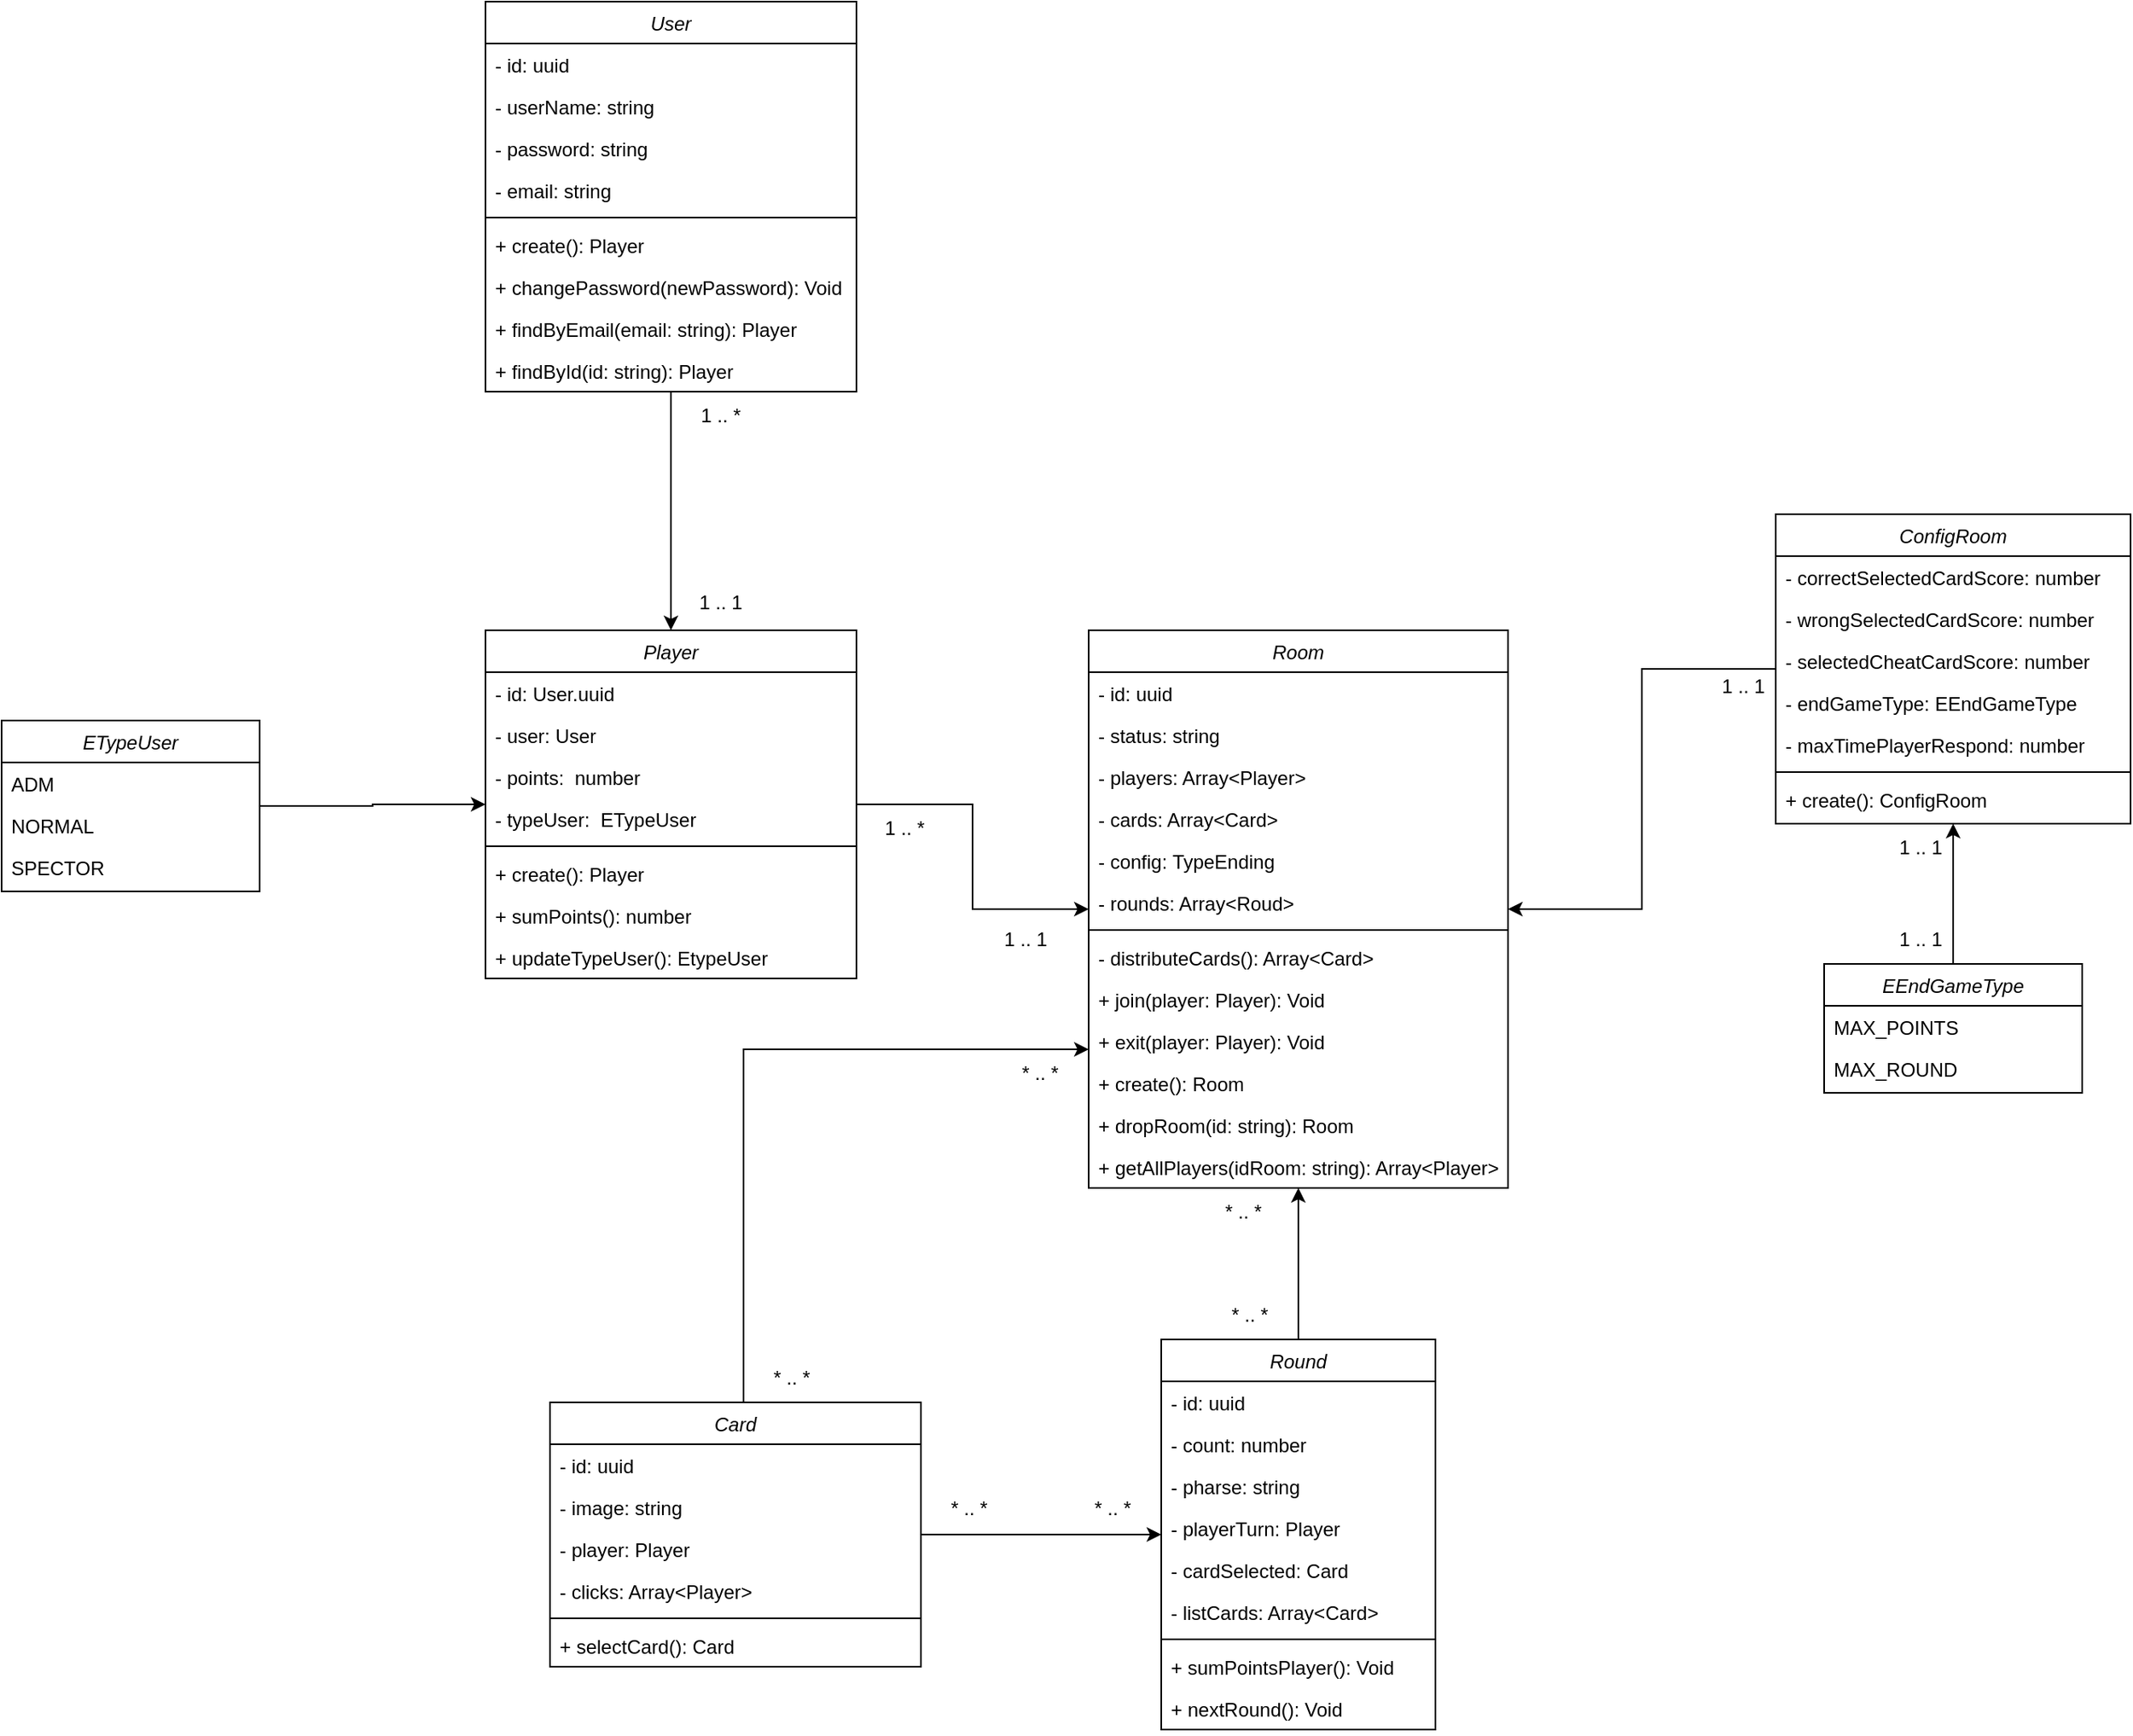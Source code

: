 <mxfile version="20.8.20" type="github">
  <diagram id="C5RBs43oDa-KdzZeNtuy" name="Page-1">
    <mxGraphModel dx="2427" dy="2074" grid="1" gridSize="10" guides="1" tooltips="1" connect="1" arrows="1" fold="1" page="1" pageScale="1" pageWidth="827" pageHeight="1169" math="0" shadow="0">
      <root>
        <mxCell id="WIyWlLk6GJQsqaUBKTNV-0" />
        <mxCell id="WIyWlLk6GJQsqaUBKTNV-1" parent="WIyWlLk6GJQsqaUBKTNV-0" />
        <mxCell id="tVv1DenUhBDfKey44u3a-6" style="edgeStyle=orthogonalEdgeStyle;rounded=0;orthogonalLoop=1;jettySize=auto;html=1;" edge="1" parent="WIyWlLk6GJQsqaUBKTNV-1" source="zkfFHV4jXpPFQw0GAbJ--0" target="urDKYEJhFiNxmNHtXU0g-1">
          <mxGeometry relative="1" as="geometry" />
        </mxCell>
        <mxCell id="zkfFHV4jXpPFQw0GAbJ--0" value="Player" style="swimlane;fontStyle=2;align=center;verticalAlign=top;childLayout=stackLayout;horizontal=1;startSize=26;horizontalStack=0;resizeParent=1;resizeLast=0;collapsible=1;marginBottom=0;rounded=0;shadow=0;strokeWidth=1;" parent="WIyWlLk6GJQsqaUBKTNV-1" vertex="1">
          <mxGeometry x="-220" y="-120" width="230" height="216" as="geometry">
            <mxRectangle x="230" y="140" width="160" height="26" as="alternateBounds" />
          </mxGeometry>
        </mxCell>
        <mxCell id="urDKYEJhFiNxmNHtXU0g-31" value="- id: User.uuid" style="text;align=left;verticalAlign=top;spacingLeft=4;spacingRight=4;overflow=hidden;rotatable=0;points=[[0,0.5],[1,0.5]];portConstraint=eastwest;rounded=0;shadow=0;html=0;" parent="zkfFHV4jXpPFQw0GAbJ--0" vertex="1">
          <mxGeometry y="26" width="230" height="26" as="geometry" />
        </mxCell>
        <mxCell id="zkfFHV4jXpPFQw0GAbJ--2" value="- user: User" style="text;align=left;verticalAlign=top;spacingLeft=4;spacingRight=4;overflow=hidden;rotatable=0;points=[[0,0.5],[1,0.5]];portConstraint=eastwest;rounded=0;shadow=0;html=0;" parent="zkfFHV4jXpPFQw0GAbJ--0" vertex="1">
          <mxGeometry y="52" width="230" height="26" as="geometry" />
        </mxCell>
        <mxCell id="urDKYEJhFiNxmNHtXU0g-0" value="- points:  number" style="text;align=left;verticalAlign=top;spacingLeft=4;spacingRight=4;overflow=hidden;rotatable=0;points=[[0,0.5],[1,0.5]];portConstraint=eastwest;rounded=0;shadow=0;html=0;" parent="zkfFHV4jXpPFQw0GAbJ--0" vertex="1">
          <mxGeometry y="78" width="230" height="26" as="geometry" />
        </mxCell>
        <mxCell id="urDKYEJhFiNxmNHtXU0g-64" value="- typeUser:  ETypeUser" style="text;align=left;verticalAlign=top;spacingLeft=4;spacingRight=4;overflow=hidden;rotatable=0;points=[[0,0.5],[1,0.5]];portConstraint=eastwest;rounded=0;shadow=0;html=0;" parent="zkfFHV4jXpPFQw0GAbJ--0" vertex="1">
          <mxGeometry y="104" width="230" height="26" as="geometry" />
        </mxCell>
        <mxCell id="zkfFHV4jXpPFQw0GAbJ--4" value="" style="line;html=1;strokeWidth=1;align=left;verticalAlign=middle;spacingTop=-1;spacingLeft=3;spacingRight=3;rotatable=0;labelPosition=right;points=[];portConstraint=eastwest;" parent="zkfFHV4jXpPFQw0GAbJ--0" vertex="1">
          <mxGeometry y="130" width="230" height="8" as="geometry" />
        </mxCell>
        <mxCell id="urDKYEJhFiNxmNHtXU0g-78" value="+ create(): Player" style="text;align=left;verticalAlign=top;spacingLeft=4;spacingRight=4;overflow=hidden;rotatable=0;points=[[0,0.5],[1,0.5]];portConstraint=eastwest;" parent="zkfFHV4jXpPFQw0GAbJ--0" vertex="1">
          <mxGeometry y="138" width="230" height="26" as="geometry" />
        </mxCell>
        <mxCell id="urDKYEJhFiNxmNHtXU0g-79" value="+ sumPoints(): number" style="text;align=left;verticalAlign=top;spacingLeft=4;spacingRight=4;overflow=hidden;rotatable=0;points=[[0,0.5],[1,0.5]];portConstraint=eastwest;" parent="zkfFHV4jXpPFQw0GAbJ--0" vertex="1">
          <mxGeometry y="164" width="230" height="26" as="geometry" />
        </mxCell>
        <mxCell id="urDKYEJhFiNxmNHtXU0g-80" value="+ updateTypeUser(): EtypeUser" style="text;align=left;verticalAlign=top;spacingLeft=4;spacingRight=4;overflow=hidden;rotatable=0;points=[[0,0.5],[1,0.5]];portConstraint=eastwest;" parent="zkfFHV4jXpPFQw0GAbJ--0" vertex="1">
          <mxGeometry y="190" width="230" height="26" as="geometry" />
        </mxCell>
        <mxCell id="urDKYEJhFiNxmNHtXU0g-1" value="Room" style="swimlane;fontStyle=2;align=center;verticalAlign=top;childLayout=stackLayout;horizontal=1;startSize=26;horizontalStack=0;resizeParent=1;resizeLast=0;collapsible=1;marginBottom=0;rounded=0;shadow=0;strokeWidth=1;" parent="WIyWlLk6GJQsqaUBKTNV-1" vertex="1">
          <mxGeometry x="154" y="-120" width="260" height="346" as="geometry">
            <mxRectangle x="230" y="140" width="160" height="26" as="alternateBounds" />
          </mxGeometry>
        </mxCell>
        <mxCell id="urDKYEJhFiNxmNHtXU0g-33" value="- id: uuid" style="text;align=left;verticalAlign=top;spacingLeft=4;spacingRight=4;overflow=hidden;rotatable=0;points=[[0,0.5],[1,0.5]];portConstraint=eastwest;rounded=0;shadow=0;html=0;" parent="urDKYEJhFiNxmNHtXU0g-1" vertex="1">
          <mxGeometry y="26" width="260" height="26" as="geometry" />
        </mxCell>
        <mxCell id="urDKYEJhFiNxmNHtXU0g-13" value="- status: string" style="text;align=left;verticalAlign=top;spacingLeft=4;spacingRight=4;overflow=hidden;rotatable=0;points=[[0,0.5],[1,0.5]];portConstraint=eastwest;rounded=0;shadow=0;html=0;" parent="urDKYEJhFiNxmNHtXU0g-1" vertex="1">
          <mxGeometry y="52" width="260" height="26" as="geometry" />
        </mxCell>
        <mxCell id="urDKYEJhFiNxmNHtXU0g-3" value="- players: Array&lt;Player&gt;" style="text;align=left;verticalAlign=top;spacingLeft=4;spacingRight=4;overflow=hidden;rotatable=0;points=[[0,0.5],[1,0.5]];portConstraint=eastwest;rounded=0;shadow=0;html=0;" parent="urDKYEJhFiNxmNHtXU0g-1" vertex="1">
          <mxGeometry y="78" width="260" height="26" as="geometry" />
        </mxCell>
        <mxCell id="urDKYEJhFiNxmNHtXU0g-30" value="- cards: Array&lt;Card&gt;" style="text;align=left;verticalAlign=top;spacingLeft=4;spacingRight=4;overflow=hidden;rotatable=0;points=[[0,0.5],[1,0.5]];portConstraint=eastwest;rounded=0;shadow=0;html=0;" parent="urDKYEJhFiNxmNHtXU0g-1" vertex="1">
          <mxGeometry y="104" width="260" height="26" as="geometry" />
        </mxCell>
        <mxCell id="urDKYEJhFiNxmNHtXU0g-4" value="- config: TypeEnding" style="text;align=left;verticalAlign=top;spacingLeft=4;spacingRight=4;overflow=hidden;rotatable=0;points=[[0,0.5],[1,0.5]];portConstraint=eastwest;rounded=0;shadow=0;html=0;" parent="urDKYEJhFiNxmNHtXU0g-1" vertex="1">
          <mxGeometry y="130" width="260" height="26" as="geometry" />
        </mxCell>
        <mxCell id="urDKYEJhFiNxmNHtXU0g-61" value="- rounds: Array&lt;Roud&gt;" style="text;align=left;verticalAlign=top;spacingLeft=4;spacingRight=4;overflow=hidden;rotatable=0;points=[[0,0.5],[1,0.5]];portConstraint=eastwest;rounded=0;shadow=0;html=0;" parent="urDKYEJhFiNxmNHtXU0g-1" vertex="1">
          <mxGeometry y="156" width="260" height="26" as="geometry" />
        </mxCell>
        <mxCell id="urDKYEJhFiNxmNHtXU0g-5" value="" style="line;html=1;strokeWidth=1;align=left;verticalAlign=middle;spacingTop=-1;spacingLeft=3;spacingRight=3;rotatable=0;labelPosition=right;points=[];portConstraint=eastwest;" parent="urDKYEJhFiNxmNHtXU0g-1" vertex="1">
          <mxGeometry y="182" width="260" height="8" as="geometry" />
        </mxCell>
        <mxCell id="urDKYEJhFiNxmNHtXU0g-6" value="- distributeCards(): Array&lt;Card&gt;" style="text;align=left;verticalAlign=top;spacingLeft=4;spacingRight=4;overflow=hidden;rotatable=0;points=[[0,0.5],[1,0.5]];portConstraint=eastwest;" parent="urDKYEJhFiNxmNHtXU0g-1" vertex="1">
          <mxGeometry y="190" width="260" height="26" as="geometry" />
        </mxCell>
        <mxCell id="urDKYEJhFiNxmNHtXU0g-81" value="+ join(player: Player): Void" style="text;align=left;verticalAlign=top;spacingLeft=4;spacingRight=4;overflow=hidden;rotatable=0;points=[[0,0.5],[1,0.5]];portConstraint=eastwest;" parent="urDKYEJhFiNxmNHtXU0g-1" vertex="1">
          <mxGeometry y="216" width="260" height="26" as="geometry" />
        </mxCell>
        <mxCell id="urDKYEJhFiNxmNHtXU0g-17" value="+ exit(player: Player): Void" style="text;align=left;verticalAlign=top;spacingLeft=4;spacingRight=4;overflow=hidden;rotatable=0;points=[[0,0.5],[1,0.5]];portConstraint=eastwest;" parent="urDKYEJhFiNxmNHtXU0g-1" vertex="1">
          <mxGeometry y="242" width="260" height="26" as="geometry" />
        </mxCell>
        <mxCell id="urDKYEJhFiNxmNHtXU0g-19" value="+ create(): Room" style="text;align=left;verticalAlign=top;spacingLeft=4;spacingRight=4;overflow=hidden;rotatable=0;points=[[0,0.5],[1,0.5]];portConstraint=eastwest;" parent="urDKYEJhFiNxmNHtXU0g-1" vertex="1">
          <mxGeometry y="268" width="260" height="26" as="geometry" />
        </mxCell>
        <mxCell id="urDKYEJhFiNxmNHtXU0g-18" value="+ dropRoom(id: string): Room" style="text;align=left;verticalAlign=top;spacingLeft=4;spacingRight=4;overflow=hidden;rotatable=0;points=[[0,0.5],[1,0.5]];portConstraint=eastwest;" parent="urDKYEJhFiNxmNHtXU0g-1" vertex="1">
          <mxGeometry y="294" width="260" height="26" as="geometry" />
        </mxCell>
        <mxCell id="urDKYEJhFiNxmNHtXU0g-20" value="+ getAllPlayers(idRoom: string): Array&lt;Player&gt;" style="text;align=left;verticalAlign=top;spacingLeft=4;spacingRight=4;overflow=hidden;rotatable=0;points=[[0,0.5],[1,0.5]];portConstraint=eastwest;" parent="urDKYEJhFiNxmNHtXU0g-1" vertex="1">
          <mxGeometry y="320" width="260" height="26" as="geometry" />
        </mxCell>
        <mxCell id="tVv1DenUhBDfKey44u3a-0" style="edgeStyle=orthogonalEdgeStyle;rounded=0;orthogonalLoop=1;jettySize=auto;html=1;" edge="1" parent="WIyWlLk6GJQsqaUBKTNV-1" source="urDKYEJhFiNxmNHtXU0g-7" target="urDKYEJhFiNxmNHtXU0g-1">
          <mxGeometry relative="1" as="geometry" />
        </mxCell>
        <mxCell id="urDKYEJhFiNxmNHtXU0g-7" value="ConfigRoom" style="swimlane;fontStyle=2;align=center;verticalAlign=top;childLayout=stackLayout;horizontal=1;startSize=26;horizontalStack=0;resizeParent=1;resizeLast=0;collapsible=1;marginBottom=0;rounded=0;shadow=0;strokeWidth=1;" parent="WIyWlLk6GJQsqaUBKTNV-1" vertex="1">
          <mxGeometry x="580" y="-192" width="220" height="192" as="geometry">
            <mxRectangle x="230" y="140" width="160" height="26" as="alternateBounds" />
          </mxGeometry>
        </mxCell>
        <mxCell id="urDKYEJhFiNxmNHtXU0g-8" value="- correctSelectedCardScore: number" style="text;align=left;verticalAlign=top;spacingLeft=4;spacingRight=4;overflow=hidden;rotatable=0;points=[[0,0.5],[1,0.5]];portConstraint=eastwest;rounded=0;shadow=0;html=0;" parent="urDKYEJhFiNxmNHtXU0g-7" vertex="1">
          <mxGeometry y="26" width="220" height="26" as="geometry" />
        </mxCell>
        <mxCell id="urDKYEJhFiNxmNHtXU0g-72" value="- wrongSelectedCardScore: number" style="text;align=left;verticalAlign=top;spacingLeft=4;spacingRight=4;overflow=hidden;rotatable=0;points=[[0,0.5],[1,0.5]];portConstraint=eastwest;rounded=0;shadow=0;html=0;" parent="urDKYEJhFiNxmNHtXU0g-7" vertex="1">
          <mxGeometry y="52" width="220" height="26" as="geometry" />
        </mxCell>
        <mxCell id="urDKYEJhFiNxmNHtXU0g-73" value="- selectedCheatCardScore: number" style="text;align=left;verticalAlign=top;spacingLeft=4;spacingRight=4;overflow=hidden;rotatable=0;points=[[0,0.5],[1,0.5]];portConstraint=eastwest;rounded=0;shadow=0;html=0;" parent="urDKYEJhFiNxmNHtXU0g-7" vertex="1">
          <mxGeometry y="78" width="220" height="26" as="geometry" />
        </mxCell>
        <mxCell id="urDKYEJhFiNxmNHtXU0g-9" value="- endGameType: EEndGameType" style="text;align=left;verticalAlign=top;spacingLeft=4;spacingRight=4;overflow=hidden;rotatable=0;points=[[0,0.5],[1,0.5]];portConstraint=eastwest;rounded=0;shadow=0;html=0;" parent="urDKYEJhFiNxmNHtXU0g-7" vertex="1">
          <mxGeometry y="104" width="220" height="26" as="geometry" />
        </mxCell>
        <mxCell id="urDKYEJhFiNxmNHtXU0g-82" value="- maxTimePlayerRespond: number" style="text;align=left;verticalAlign=top;spacingLeft=4;spacingRight=4;overflow=hidden;rotatable=0;points=[[0,0.5],[1,0.5]];portConstraint=eastwest;rounded=0;shadow=0;html=0;" parent="urDKYEJhFiNxmNHtXU0g-7" vertex="1">
          <mxGeometry y="130" width="220" height="26" as="geometry" />
        </mxCell>
        <mxCell id="urDKYEJhFiNxmNHtXU0g-11" value="" style="line;html=1;strokeWidth=1;align=left;verticalAlign=middle;spacingTop=-1;spacingLeft=3;spacingRight=3;rotatable=0;labelPosition=right;points=[];portConstraint=eastwest;" parent="urDKYEJhFiNxmNHtXU0g-7" vertex="1">
          <mxGeometry y="156" width="220" height="8" as="geometry" />
        </mxCell>
        <mxCell id="urDKYEJhFiNxmNHtXU0g-12" value="+ create(): ConfigRoom" style="text;align=left;verticalAlign=top;spacingLeft=4;spacingRight=4;overflow=hidden;rotatable=0;points=[[0,0.5],[1,0.5]];portConstraint=eastwest;" parent="urDKYEJhFiNxmNHtXU0g-7" vertex="1">
          <mxGeometry y="164" width="220" height="28" as="geometry" />
        </mxCell>
        <mxCell id="tVv1DenUhBDfKey44u3a-15" style="edgeStyle=orthogonalEdgeStyle;rounded=0;orthogonalLoop=1;jettySize=auto;html=1;" edge="1" parent="WIyWlLk6GJQsqaUBKTNV-1" source="urDKYEJhFiNxmNHtXU0g-21" target="urDKYEJhFiNxmNHtXU0g-34">
          <mxGeometry relative="1" as="geometry" />
        </mxCell>
        <mxCell id="tVv1DenUhBDfKey44u3a-18" style="edgeStyle=orthogonalEdgeStyle;rounded=0;orthogonalLoop=1;jettySize=auto;html=1;" edge="1" parent="WIyWlLk6GJQsqaUBKTNV-1" source="urDKYEJhFiNxmNHtXU0g-21" target="urDKYEJhFiNxmNHtXU0g-1">
          <mxGeometry relative="1" as="geometry">
            <Array as="points">
              <mxPoint x="-60" y="140" />
            </Array>
          </mxGeometry>
        </mxCell>
        <mxCell id="urDKYEJhFiNxmNHtXU0g-21" value="Card" style="swimlane;fontStyle=2;align=center;verticalAlign=top;childLayout=stackLayout;horizontal=1;startSize=26;horizontalStack=0;resizeParent=1;resizeLast=0;collapsible=1;marginBottom=0;rounded=0;shadow=0;strokeWidth=1;" parent="WIyWlLk6GJQsqaUBKTNV-1" vertex="1">
          <mxGeometry x="-180" y="359" width="230" height="164" as="geometry">
            <mxRectangle x="230" y="140" width="160" height="26" as="alternateBounds" />
          </mxGeometry>
        </mxCell>
        <mxCell id="urDKYEJhFiNxmNHtXU0g-22" value="- id: uuid" style="text;align=left;verticalAlign=top;spacingLeft=4;spacingRight=4;overflow=hidden;rotatable=0;points=[[0,0.5],[1,0.5]];portConstraint=eastwest;rounded=0;shadow=0;html=0;" parent="urDKYEJhFiNxmNHtXU0g-21" vertex="1">
          <mxGeometry y="26" width="230" height="26" as="geometry" />
        </mxCell>
        <mxCell id="urDKYEJhFiNxmNHtXU0g-63" value="- image: string" style="text;align=left;verticalAlign=top;spacingLeft=4;spacingRight=4;overflow=hidden;rotatable=0;points=[[0,0.5],[1,0.5]];portConstraint=eastwest;rounded=0;shadow=0;html=0;" parent="urDKYEJhFiNxmNHtXU0g-21" vertex="1">
          <mxGeometry y="52" width="230" height="26" as="geometry" />
        </mxCell>
        <mxCell id="urDKYEJhFiNxmNHtXU0g-23" value="- player: Player" style="text;align=left;verticalAlign=top;spacingLeft=4;spacingRight=4;overflow=hidden;rotatable=0;points=[[0,0.5],[1,0.5]];portConstraint=eastwest;rounded=0;shadow=0;html=0;" parent="urDKYEJhFiNxmNHtXU0g-21" vertex="1">
          <mxGeometry y="78" width="230" height="26" as="geometry" />
        </mxCell>
        <mxCell id="urDKYEJhFiNxmNHtXU0g-24" value="- clicks: Array&lt;Player&gt;" style="text;align=left;verticalAlign=top;spacingLeft=4;spacingRight=4;overflow=hidden;rotatable=0;points=[[0,0.5],[1,0.5]];portConstraint=eastwest;rounded=0;shadow=0;html=0;" parent="urDKYEJhFiNxmNHtXU0g-21" vertex="1">
          <mxGeometry y="104" width="230" height="26" as="geometry" />
        </mxCell>
        <mxCell id="urDKYEJhFiNxmNHtXU0g-25" value="" style="line;html=1;strokeWidth=1;align=left;verticalAlign=middle;spacingTop=-1;spacingLeft=3;spacingRight=3;rotatable=0;labelPosition=right;points=[];portConstraint=eastwest;" parent="urDKYEJhFiNxmNHtXU0g-21" vertex="1">
          <mxGeometry y="130" width="230" height="8" as="geometry" />
        </mxCell>
        <mxCell id="urDKYEJhFiNxmNHtXU0g-28" value="+ selectCard(): Card" style="text;align=left;verticalAlign=top;spacingLeft=4;spacingRight=4;overflow=hidden;rotatable=0;points=[[0,0.5],[1,0.5]];portConstraint=eastwest;" parent="urDKYEJhFiNxmNHtXU0g-21" vertex="1">
          <mxGeometry y="138" width="230" height="26" as="geometry" />
        </mxCell>
        <mxCell id="tVv1DenUhBDfKey44u3a-12" style="edgeStyle=orthogonalEdgeStyle;rounded=0;orthogonalLoop=1;jettySize=auto;html=1;" edge="1" parent="WIyWlLk6GJQsqaUBKTNV-1" source="urDKYEJhFiNxmNHtXU0g-34" target="urDKYEJhFiNxmNHtXU0g-1">
          <mxGeometry relative="1" as="geometry" />
        </mxCell>
        <mxCell id="urDKYEJhFiNxmNHtXU0g-34" value="Round" style="swimlane;fontStyle=2;align=center;verticalAlign=top;childLayout=stackLayout;horizontal=1;startSize=26;horizontalStack=0;resizeParent=1;resizeLast=0;collapsible=1;marginBottom=0;rounded=0;shadow=0;strokeWidth=1;" parent="WIyWlLk6GJQsqaUBKTNV-1" vertex="1">
          <mxGeometry x="199" y="320" width="170" height="242" as="geometry">
            <mxRectangle x="230" y="140" width="160" height="26" as="alternateBounds" />
          </mxGeometry>
        </mxCell>
        <mxCell id="urDKYEJhFiNxmNHtXU0g-35" value="- id: uuid" style="text;align=left;verticalAlign=top;spacingLeft=4;spacingRight=4;overflow=hidden;rotatable=0;points=[[0,0.5],[1,0.5]];portConstraint=eastwest;rounded=0;shadow=0;html=0;" parent="urDKYEJhFiNxmNHtXU0g-34" vertex="1">
          <mxGeometry y="26" width="170" height="26" as="geometry" />
        </mxCell>
        <mxCell id="urDKYEJhFiNxmNHtXU0g-36" value="- count: number" style="text;align=left;verticalAlign=top;spacingLeft=4;spacingRight=4;overflow=hidden;rotatable=0;points=[[0,0.5],[1,0.5]];portConstraint=eastwest;rounded=0;shadow=0;html=0;" parent="urDKYEJhFiNxmNHtXU0g-34" vertex="1">
          <mxGeometry y="52" width="170" height="26" as="geometry" />
        </mxCell>
        <mxCell id="urDKYEJhFiNxmNHtXU0g-37" value="- pharse: string" style="text;align=left;verticalAlign=top;spacingLeft=4;spacingRight=4;overflow=hidden;rotatable=0;points=[[0,0.5],[1,0.5]];portConstraint=eastwest;rounded=0;shadow=0;html=0;" parent="urDKYEJhFiNxmNHtXU0g-34" vertex="1">
          <mxGeometry y="78" width="170" height="26" as="geometry" />
        </mxCell>
        <mxCell id="urDKYEJhFiNxmNHtXU0g-40" value="- playerTurn: Player" style="text;align=left;verticalAlign=top;spacingLeft=4;spacingRight=4;overflow=hidden;rotatable=0;points=[[0,0.5],[1,0.5]];portConstraint=eastwest;rounded=0;shadow=0;html=0;" parent="urDKYEJhFiNxmNHtXU0g-34" vertex="1">
          <mxGeometry y="104" width="170" height="26" as="geometry" />
        </mxCell>
        <mxCell id="urDKYEJhFiNxmNHtXU0g-41" value="- cardSelected: Card" style="text;align=left;verticalAlign=top;spacingLeft=4;spacingRight=4;overflow=hidden;rotatable=0;points=[[0,0.5],[1,0.5]];portConstraint=eastwest;rounded=0;shadow=0;html=0;" parent="urDKYEJhFiNxmNHtXU0g-34" vertex="1">
          <mxGeometry y="130" width="170" height="26" as="geometry" />
        </mxCell>
        <mxCell id="urDKYEJhFiNxmNHtXU0g-50" value="- listCards: Array&lt;Card&gt;" style="text;align=left;verticalAlign=top;spacingLeft=4;spacingRight=4;overflow=hidden;rotatable=0;points=[[0,0.5],[1,0.5]];portConstraint=eastwest;rounded=0;shadow=0;html=0;" parent="urDKYEJhFiNxmNHtXU0g-34" vertex="1">
          <mxGeometry y="156" width="170" height="26" as="geometry" />
        </mxCell>
        <mxCell id="urDKYEJhFiNxmNHtXU0g-38" value="" style="line;html=1;strokeWidth=1;align=left;verticalAlign=middle;spacingTop=-1;spacingLeft=3;spacingRight=3;rotatable=0;labelPosition=right;points=[];portConstraint=eastwest;" parent="urDKYEJhFiNxmNHtXU0g-34" vertex="1">
          <mxGeometry y="182" width="170" height="8" as="geometry" />
        </mxCell>
        <mxCell id="urDKYEJhFiNxmNHtXU0g-39" value="+ sumPointsPlayer(): Void" style="text;align=left;verticalAlign=top;spacingLeft=4;spacingRight=4;overflow=hidden;rotatable=0;points=[[0,0.5],[1,0.5]];portConstraint=eastwest;" parent="urDKYEJhFiNxmNHtXU0g-34" vertex="1">
          <mxGeometry y="190" width="170" height="26" as="geometry" />
        </mxCell>
        <mxCell id="urDKYEJhFiNxmNHtXU0g-62" value="+ nextRound(): Void" style="text;align=left;verticalAlign=top;spacingLeft=4;spacingRight=4;overflow=hidden;rotatable=0;points=[[0,0.5],[1,0.5]];portConstraint=eastwest;" parent="urDKYEJhFiNxmNHtXU0g-34" vertex="1">
          <mxGeometry y="216" width="170" height="26" as="geometry" />
        </mxCell>
        <mxCell id="tVv1DenUhBDfKey44u3a-8" style="edgeStyle=orthogonalEdgeStyle;rounded=0;orthogonalLoop=1;jettySize=auto;html=1;" edge="1" parent="WIyWlLk6GJQsqaUBKTNV-1" source="urDKYEJhFiNxmNHtXU0g-51" target="zkfFHV4jXpPFQw0GAbJ--0">
          <mxGeometry relative="1" as="geometry" />
        </mxCell>
        <mxCell id="urDKYEJhFiNxmNHtXU0g-51" value="User" style="swimlane;fontStyle=2;align=center;verticalAlign=top;childLayout=stackLayout;horizontal=1;startSize=26;horizontalStack=0;resizeParent=1;resizeLast=0;collapsible=1;marginBottom=0;rounded=0;shadow=0;strokeWidth=1;" parent="WIyWlLk6GJQsqaUBKTNV-1" vertex="1">
          <mxGeometry x="-220" y="-510" width="230" height="242" as="geometry">
            <mxRectangle x="230" y="140" width="160" height="26" as="alternateBounds" />
          </mxGeometry>
        </mxCell>
        <mxCell id="urDKYEJhFiNxmNHtXU0g-52" value="- id: uuid" style="text;align=left;verticalAlign=top;spacingLeft=4;spacingRight=4;overflow=hidden;rotatable=0;points=[[0,0.5],[1,0.5]];portConstraint=eastwest;rounded=0;shadow=0;html=0;" parent="urDKYEJhFiNxmNHtXU0g-51" vertex="1">
          <mxGeometry y="26" width="230" height="26" as="geometry" />
        </mxCell>
        <mxCell id="urDKYEJhFiNxmNHtXU0g-53" value="- userName: string" style="text;align=left;verticalAlign=top;spacingLeft=4;spacingRight=4;overflow=hidden;rotatable=0;points=[[0,0.5],[1,0.5]];portConstraint=eastwest;rounded=0;shadow=0;html=0;" parent="urDKYEJhFiNxmNHtXU0g-51" vertex="1">
          <mxGeometry y="52" width="230" height="26" as="geometry" />
        </mxCell>
        <mxCell id="urDKYEJhFiNxmNHtXU0g-54" value="- password: string" style="text;align=left;verticalAlign=top;spacingLeft=4;spacingRight=4;overflow=hidden;rotatable=0;points=[[0,0.5],[1,0.5]];portConstraint=eastwest;rounded=0;shadow=0;html=0;" parent="urDKYEJhFiNxmNHtXU0g-51" vertex="1">
          <mxGeometry y="78" width="230" height="26" as="geometry" />
        </mxCell>
        <mxCell id="urDKYEJhFiNxmNHtXU0g-55" value="- email: string" style="text;align=left;verticalAlign=top;spacingLeft=4;spacingRight=4;overflow=hidden;rotatable=0;points=[[0,0.5],[1,0.5]];portConstraint=eastwest;rounded=0;shadow=0;html=0;" parent="urDKYEJhFiNxmNHtXU0g-51" vertex="1">
          <mxGeometry y="104" width="230" height="26" as="geometry" />
        </mxCell>
        <mxCell id="urDKYEJhFiNxmNHtXU0g-56" value="" style="line;html=1;strokeWidth=1;align=left;verticalAlign=middle;spacingTop=-1;spacingLeft=3;spacingRight=3;rotatable=0;labelPosition=right;points=[];portConstraint=eastwest;" parent="urDKYEJhFiNxmNHtXU0g-51" vertex="1">
          <mxGeometry y="130" width="230" height="8" as="geometry" />
        </mxCell>
        <mxCell id="urDKYEJhFiNxmNHtXU0g-57" value="+ create(): Player" style="text;align=left;verticalAlign=top;spacingLeft=4;spacingRight=4;overflow=hidden;rotatable=0;points=[[0,0.5],[1,0.5]];portConstraint=eastwest;" parent="urDKYEJhFiNxmNHtXU0g-51" vertex="1">
          <mxGeometry y="138" width="230" height="26" as="geometry" />
        </mxCell>
        <mxCell id="urDKYEJhFiNxmNHtXU0g-58" value="+ changePassword(newPassword): Void" style="text;align=left;verticalAlign=top;spacingLeft=4;spacingRight=4;overflow=hidden;rotatable=0;points=[[0,0.5],[1,0.5]];portConstraint=eastwest;" parent="urDKYEJhFiNxmNHtXU0g-51" vertex="1">
          <mxGeometry y="164" width="230" height="26" as="geometry" />
        </mxCell>
        <mxCell id="urDKYEJhFiNxmNHtXU0g-59" value="+ findByEmail(email: string): Player" style="text;align=left;verticalAlign=top;spacingLeft=4;spacingRight=4;overflow=hidden;rotatable=0;points=[[0,0.5],[1,0.5]];portConstraint=eastwest;" parent="urDKYEJhFiNxmNHtXU0g-51" vertex="1">
          <mxGeometry y="190" width="230" height="26" as="geometry" />
        </mxCell>
        <mxCell id="urDKYEJhFiNxmNHtXU0g-60" value="+ findById(id: string): Player" style="text;align=left;verticalAlign=top;spacingLeft=4;spacingRight=4;overflow=hidden;rotatable=0;points=[[0,0.5],[1,0.5]];portConstraint=eastwest;" parent="urDKYEJhFiNxmNHtXU0g-51" vertex="1">
          <mxGeometry y="216" width="230" height="26" as="geometry" />
        </mxCell>
        <mxCell id="tVv1DenUhBDfKey44u3a-11" style="edgeStyle=orthogonalEdgeStyle;rounded=0;orthogonalLoop=1;jettySize=auto;html=1;" edge="1" parent="WIyWlLk6GJQsqaUBKTNV-1" source="urDKYEJhFiNxmNHtXU0g-65" target="zkfFHV4jXpPFQw0GAbJ--0">
          <mxGeometry relative="1" as="geometry" />
        </mxCell>
        <mxCell id="urDKYEJhFiNxmNHtXU0g-65" value="ETypeUser" style="swimlane;fontStyle=2;align=center;verticalAlign=top;childLayout=stackLayout;horizontal=1;startSize=26;horizontalStack=0;resizeParent=1;resizeLast=0;collapsible=1;marginBottom=0;rounded=0;shadow=0;strokeWidth=1;" parent="WIyWlLk6GJQsqaUBKTNV-1" vertex="1">
          <mxGeometry x="-520" y="-64" width="160" height="106" as="geometry">
            <mxRectangle x="230" y="140" width="160" height="26" as="alternateBounds" />
          </mxGeometry>
        </mxCell>
        <mxCell id="urDKYEJhFiNxmNHtXU0g-66" value="ADM" style="text;align=left;verticalAlign=top;spacingLeft=4;spacingRight=4;overflow=hidden;rotatable=0;points=[[0,0.5],[1,0.5]];portConstraint=eastwest;rounded=0;shadow=0;html=0;" parent="urDKYEJhFiNxmNHtXU0g-65" vertex="1">
          <mxGeometry y="26" width="160" height="26" as="geometry" />
        </mxCell>
        <mxCell id="urDKYEJhFiNxmNHtXU0g-70" value="NORMAL" style="text;align=left;verticalAlign=top;spacingLeft=4;spacingRight=4;overflow=hidden;rotatable=0;points=[[0,0.5],[1,0.5]];portConstraint=eastwest;rounded=0;shadow=0;html=0;" parent="urDKYEJhFiNxmNHtXU0g-65" vertex="1">
          <mxGeometry y="52" width="160" height="26" as="geometry" />
        </mxCell>
        <mxCell id="urDKYEJhFiNxmNHtXU0g-71" value="SPECTOR" style="text;align=left;verticalAlign=top;spacingLeft=4;spacingRight=4;overflow=hidden;rotatable=0;points=[[0,0.5],[1,0.5]];portConstraint=eastwest;rounded=0;shadow=0;html=0;" parent="urDKYEJhFiNxmNHtXU0g-65" vertex="1">
          <mxGeometry y="78" width="160" height="26" as="geometry" />
        </mxCell>
        <mxCell id="tVv1DenUhBDfKey44u3a-1" style="edgeStyle=orthogonalEdgeStyle;rounded=0;orthogonalLoop=1;jettySize=auto;html=1;" edge="1" parent="WIyWlLk6GJQsqaUBKTNV-1" source="urDKYEJhFiNxmNHtXU0g-74" target="urDKYEJhFiNxmNHtXU0g-7">
          <mxGeometry relative="1" as="geometry" />
        </mxCell>
        <mxCell id="urDKYEJhFiNxmNHtXU0g-74" value="EEndGameType" style="swimlane;fontStyle=2;align=center;verticalAlign=top;childLayout=stackLayout;horizontal=1;startSize=26;horizontalStack=0;resizeParent=1;resizeLast=0;collapsible=1;marginBottom=0;rounded=0;shadow=0;strokeWidth=1;" parent="WIyWlLk6GJQsqaUBKTNV-1" vertex="1">
          <mxGeometry x="610" y="87" width="160" height="80" as="geometry">
            <mxRectangle x="230" y="140" width="160" height="26" as="alternateBounds" />
          </mxGeometry>
        </mxCell>
        <mxCell id="urDKYEJhFiNxmNHtXU0g-75" value="MAX_POINTS" style="text;align=left;verticalAlign=top;spacingLeft=4;spacingRight=4;overflow=hidden;rotatable=0;points=[[0,0.5],[1,0.5]];portConstraint=eastwest;rounded=0;shadow=0;html=0;" parent="urDKYEJhFiNxmNHtXU0g-74" vertex="1">
          <mxGeometry y="26" width="160" height="26" as="geometry" />
        </mxCell>
        <mxCell id="urDKYEJhFiNxmNHtXU0g-76" value="MAX_ROUND" style="text;align=left;verticalAlign=top;spacingLeft=4;spacingRight=4;overflow=hidden;rotatable=0;points=[[0,0.5],[1,0.5]];portConstraint=eastwest;rounded=0;shadow=0;html=0;" parent="urDKYEJhFiNxmNHtXU0g-74" vertex="1">
          <mxGeometry y="52" width="160" height="26" as="geometry" />
        </mxCell>
        <mxCell id="tVv1DenUhBDfKey44u3a-2" value="1 .. 1" style="text;html=1;strokeColor=none;fillColor=none;align=center;verticalAlign=middle;whiteSpace=wrap;rounded=0;" vertex="1" parent="WIyWlLk6GJQsqaUBKTNV-1">
          <mxGeometry x="640" width="60" height="30" as="geometry" />
        </mxCell>
        <mxCell id="tVv1DenUhBDfKey44u3a-3" value="1 .. 1" style="text;html=1;strokeColor=none;fillColor=none;align=center;verticalAlign=middle;whiteSpace=wrap;rounded=0;" vertex="1" parent="WIyWlLk6GJQsqaUBKTNV-1">
          <mxGeometry x="640" y="57" width="60" height="30" as="geometry" />
        </mxCell>
        <mxCell id="tVv1DenUhBDfKey44u3a-4" value="1 .. 1" style="text;html=1;strokeColor=none;fillColor=none;align=center;verticalAlign=middle;whiteSpace=wrap;rounded=0;" vertex="1" parent="WIyWlLk6GJQsqaUBKTNV-1">
          <mxGeometry x="530" y="-100" width="60" height="30" as="geometry" />
        </mxCell>
        <mxCell id="tVv1DenUhBDfKey44u3a-5" value="1 .. 1" style="text;html=1;strokeColor=none;fillColor=none;align=center;verticalAlign=middle;whiteSpace=wrap;rounded=0;" vertex="1" parent="WIyWlLk6GJQsqaUBKTNV-1">
          <mxGeometry x="85" y="57" width="60" height="30" as="geometry" />
        </mxCell>
        <mxCell id="tVv1DenUhBDfKey44u3a-7" value="1 .. *" style="text;html=1;strokeColor=none;fillColor=none;align=center;verticalAlign=middle;whiteSpace=wrap;rounded=0;" vertex="1" parent="WIyWlLk6GJQsqaUBKTNV-1">
          <mxGeometry x="10" y="-12" width="60" height="30" as="geometry" />
        </mxCell>
        <mxCell id="tVv1DenUhBDfKey44u3a-9" value="1 .. *" style="text;html=1;strokeColor=none;fillColor=none;align=center;verticalAlign=middle;whiteSpace=wrap;rounded=0;" vertex="1" parent="WIyWlLk6GJQsqaUBKTNV-1">
          <mxGeometry x="-104" y="-268" width="60" height="30" as="geometry" />
        </mxCell>
        <mxCell id="tVv1DenUhBDfKey44u3a-10" value="1 .. 1" style="text;html=1;strokeColor=none;fillColor=none;align=center;verticalAlign=middle;whiteSpace=wrap;rounded=0;" vertex="1" parent="WIyWlLk6GJQsqaUBKTNV-1">
          <mxGeometry x="-104" y="-152" width="60" height="30" as="geometry" />
        </mxCell>
        <mxCell id="tVv1DenUhBDfKey44u3a-13" value="* .. *" style="text;html=1;strokeColor=none;fillColor=none;align=center;verticalAlign=middle;whiteSpace=wrap;rounded=0;" vertex="1" parent="WIyWlLk6GJQsqaUBKTNV-1">
          <mxGeometry x="220" y="226" width="60" height="30" as="geometry" />
        </mxCell>
        <mxCell id="tVv1DenUhBDfKey44u3a-14" value="* .. *" style="text;html=1;strokeColor=none;fillColor=none;align=center;verticalAlign=middle;whiteSpace=wrap;rounded=0;" vertex="1" parent="WIyWlLk6GJQsqaUBKTNV-1">
          <mxGeometry x="224" y="290" width="60" height="30" as="geometry" />
        </mxCell>
        <mxCell id="tVv1DenUhBDfKey44u3a-16" value="* .. *" style="text;html=1;strokeColor=none;fillColor=none;align=center;verticalAlign=middle;whiteSpace=wrap;rounded=0;" vertex="1" parent="WIyWlLk6GJQsqaUBKTNV-1">
          <mxGeometry x="139" y="410" width="60" height="30" as="geometry" />
        </mxCell>
        <mxCell id="tVv1DenUhBDfKey44u3a-17" value="* .. *" style="text;html=1;strokeColor=none;fillColor=none;align=center;verticalAlign=middle;whiteSpace=wrap;rounded=0;" vertex="1" parent="WIyWlLk6GJQsqaUBKTNV-1">
          <mxGeometry x="50" y="410" width="60" height="30" as="geometry" />
        </mxCell>
        <mxCell id="tVv1DenUhBDfKey44u3a-19" value="* .. *" style="text;html=1;strokeColor=none;fillColor=none;align=center;verticalAlign=middle;whiteSpace=wrap;rounded=0;" vertex="1" parent="WIyWlLk6GJQsqaUBKTNV-1">
          <mxGeometry x="94" y="140" width="60" height="30" as="geometry" />
        </mxCell>
        <mxCell id="tVv1DenUhBDfKey44u3a-20" value="* .. *" style="text;html=1;strokeColor=none;fillColor=none;align=center;verticalAlign=middle;whiteSpace=wrap;rounded=0;" vertex="1" parent="WIyWlLk6GJQsqaUBKTNV-1">
          <mxGeometry x="-60" y="329" width="60" height="30" as="geometry" />
        </mxCell>
      </root>
    </mxGraphModel>
  </diagram>
</mxfile>
